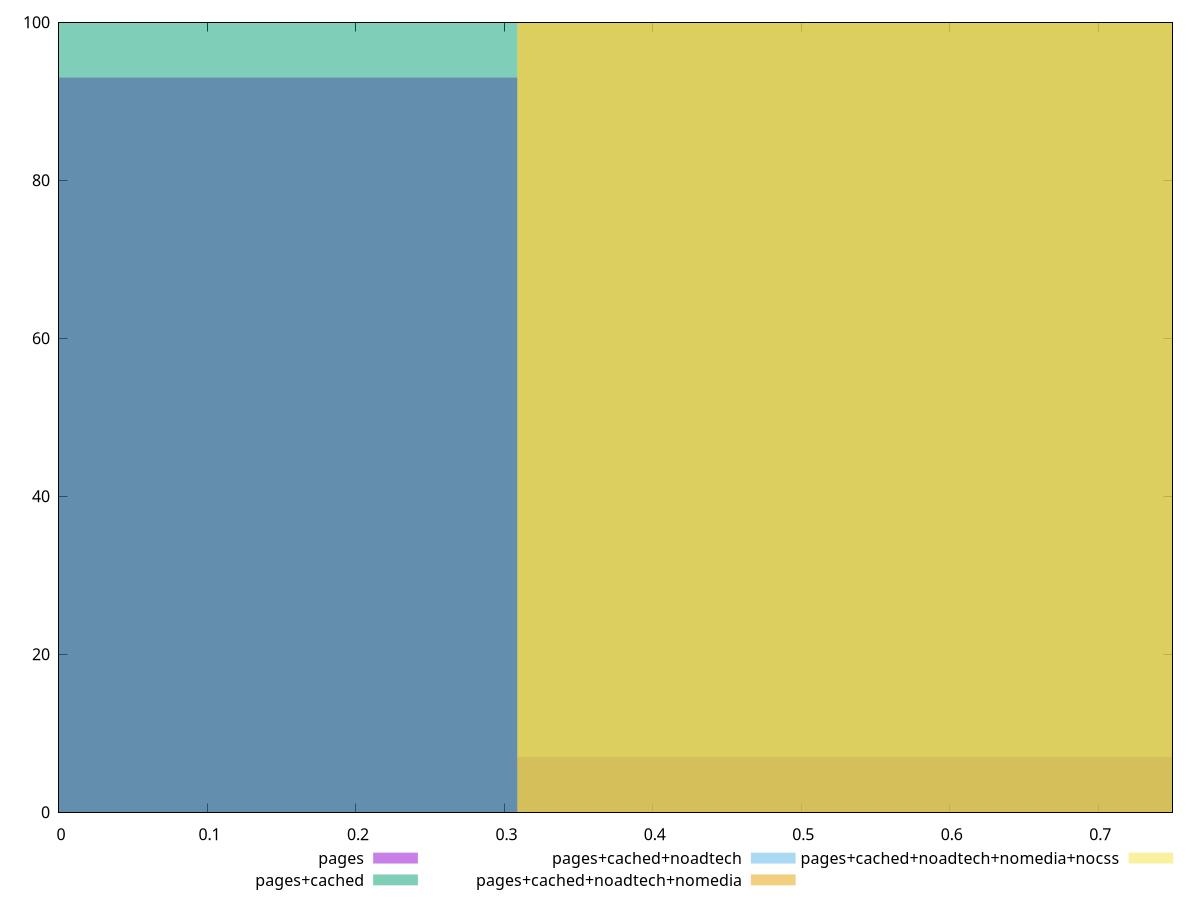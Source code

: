reset

$pages <<EOF
0 93
0.617644028224292 7
EOF

$pagesCached <<EOF
0 100
EOF

$pagesCachedNoadtech <<EOF
0.617644028224292 100
EOF

$pagesCachedNoadtechNomedia <<EOF
0.617644028224292 100
EOF

$pagesCachedNoadtechNomediaNocss <<EOF
0.617644028224292 100
EOF

set key outside below
set boxwidth 0.617644028224292
set xrange [0:0.75]
set yrange [0:100]
set trange [0:100]
set style fill transparent solid 0.5 noborder
set terminal svg size 640, 530 enhanced background rgb 'white'
set output "report_00009_2021-02-08T22-37-41.559Z/uses-text-compression/comparison/histogram/all_score.svg"

plot $pages title "pages" with boxes, \
     $pagesCached title "pages+cached" with boxes, \
     $pagesCachedNoadtech title "pages+cached+noadtech" with boxes, \
     $pagesCachedNoadtechNomedia title "pages+cached+noadtech+nomedia" with boxes, \
     $pagesCachedNoadtechNomediaNocss title "pages+cached+noadtech+nomedia+nocss" with boxes

reset

